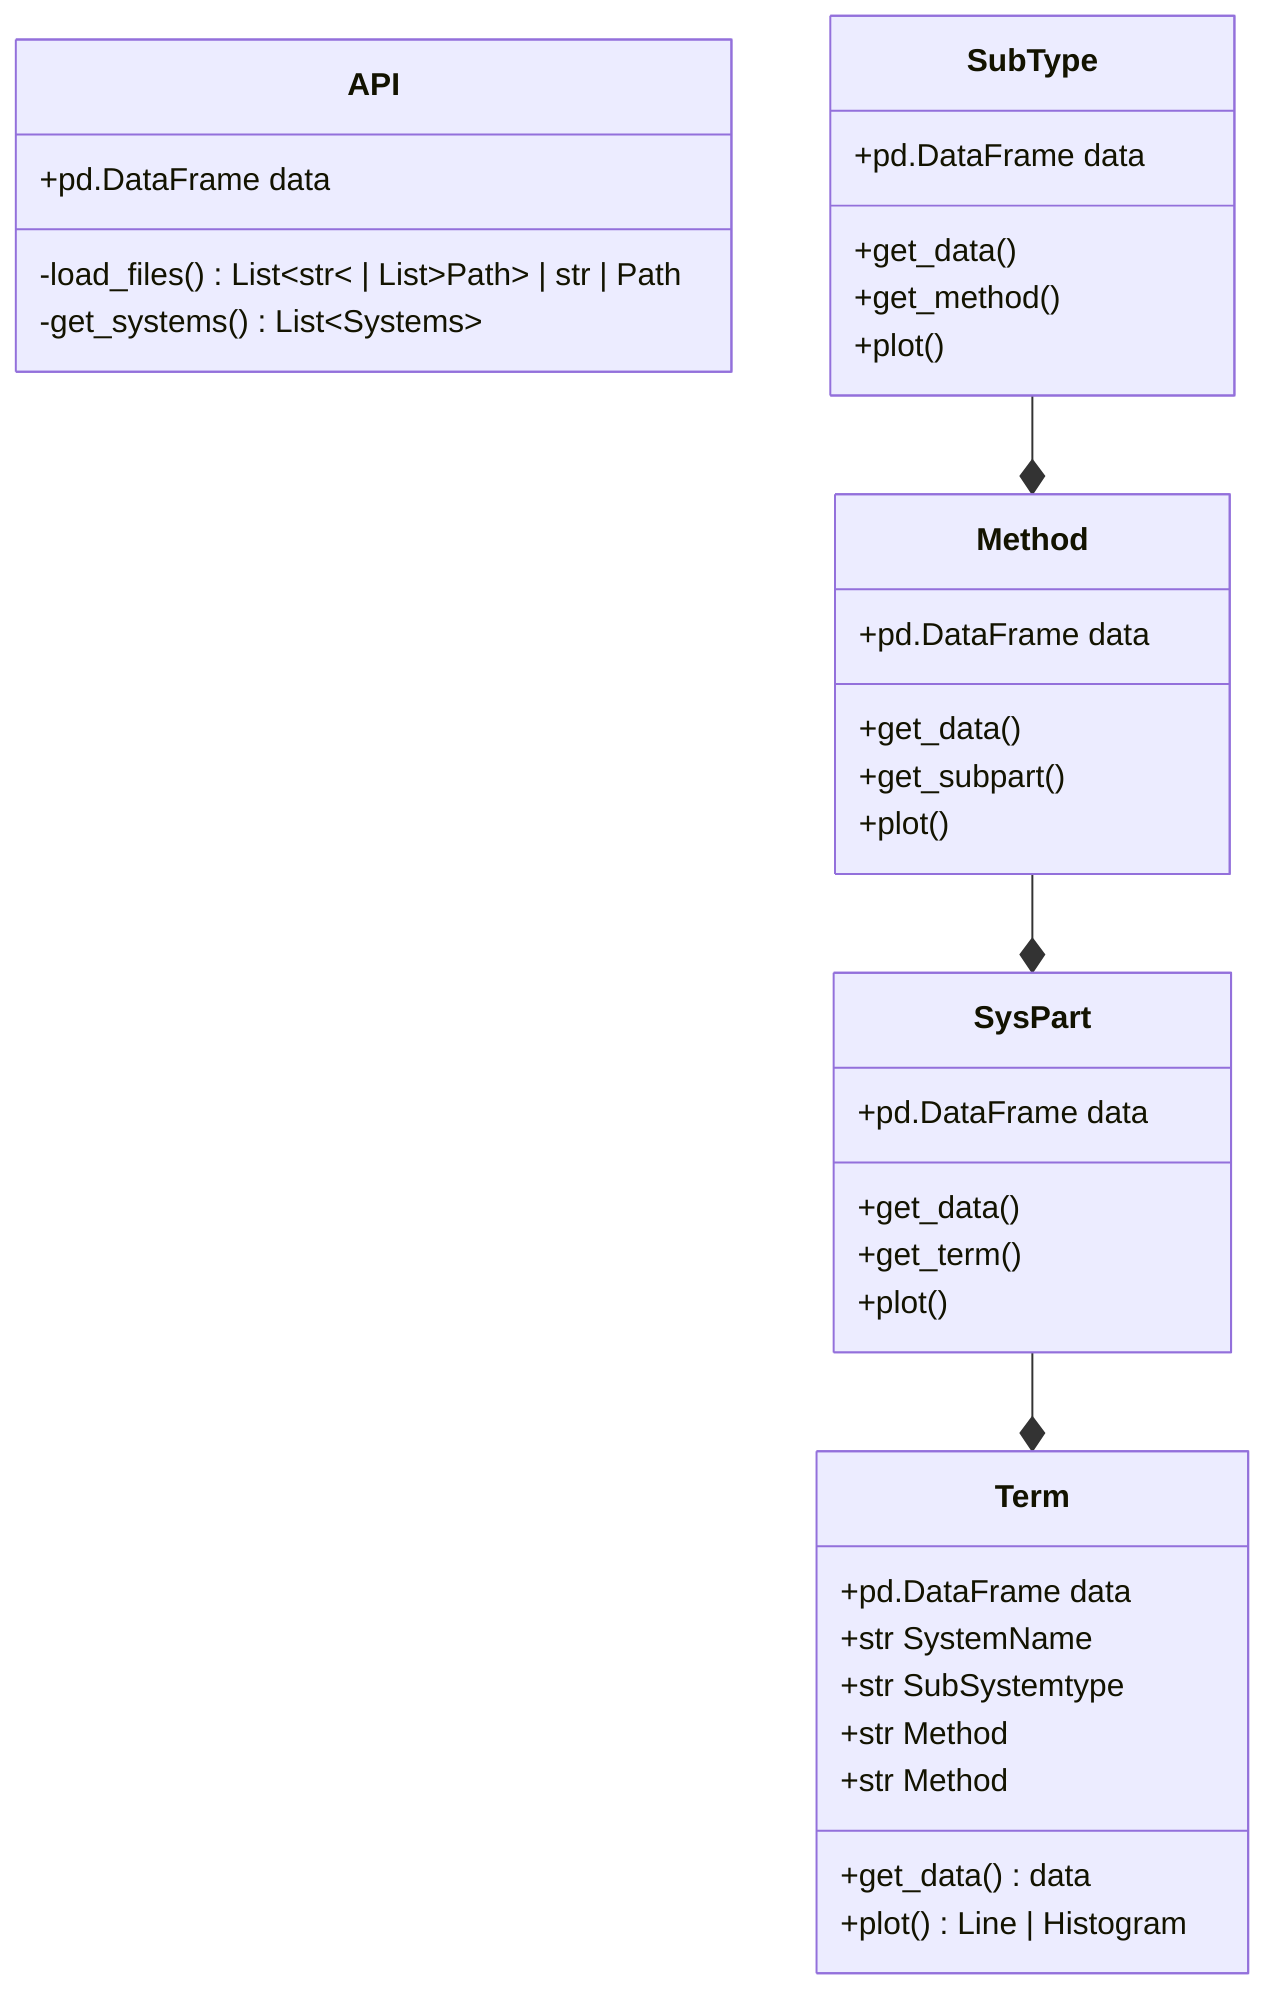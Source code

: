 classDiagram
    direction TB
    class API {
        +pd.DataFrame data

        -load_files() List~str~ | List~Path~ | str | Path
        -get_systems() List~Systems~

    }



    SubType --* Method
    Method --* SysPart
    SysPart --* Term
%%    Animal: +isMammal()
%%    Animal: +mate()
    class Term{
        +pd.DataFrame data
        +str SystemName
        +str SubSystemtype
        +str Method
        +str Method
        +get_data() data
        +plot() Line | Histogram
    }
    class SysPart{
        +pd.DataFrame data
        +get_data()
        +get_term()
        +plot()
    }
    class Method{
        +pd.DataFrame data
        +get_data()
        +get_subpart()
        +plot()
    }
    class SubType{
        +pd.DataFrame data
        +get_data()
        +get_method()
        +plot()
    }